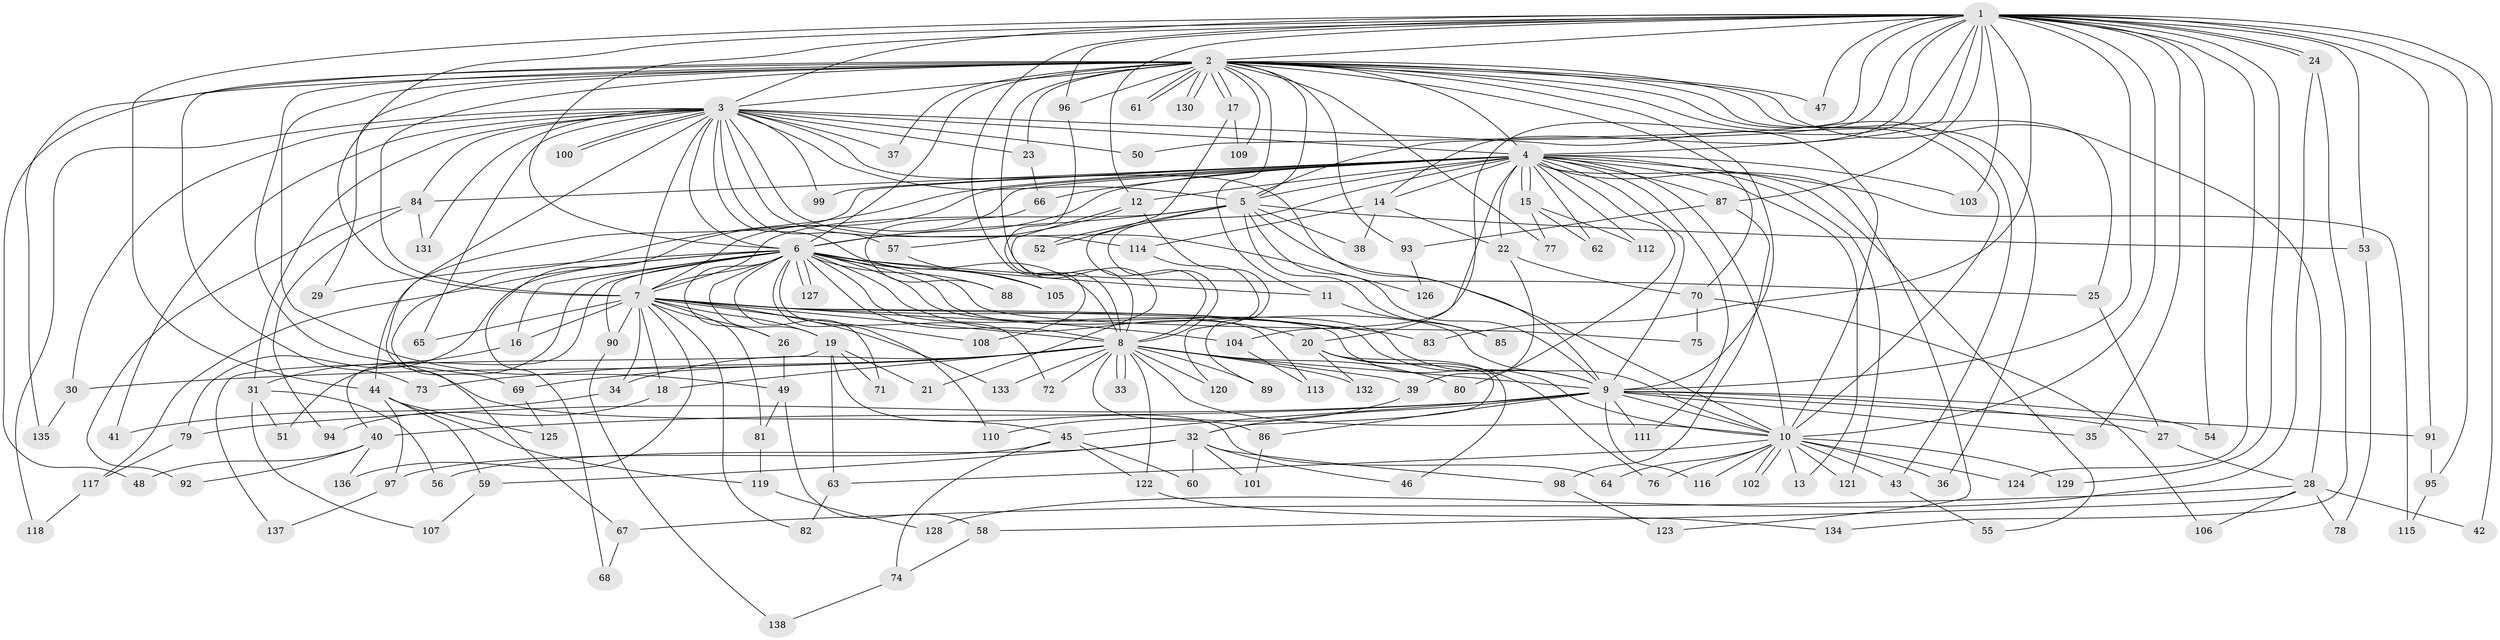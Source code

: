 // coarse degree distribution, {32: 0.010416666666666666, 42: 0.010416666666666666, 2: 0.5520833333333334, 4: 0.03125, 5: 0.041666666666666664, 1: 0.11458333333333333, 7: 0.010416666666666666, 25: 0.010416666666666666, 3: 0.19791666666666666, 6: 0.010416666666666666, 18: 0.010416666666666666}
// Generated by graph-tools (version 1.1) at 2025/46/03/04/25 21:46:39]
// undirected, 138 vertices, 301 edges
graph export_dot {
graph [start="1"]
  node [color=gray90,style=filled];
  1;
  2;
  3;
  4;
  5;
  6;
  7;
  8;
  9;
  10;
  11;
  12;
  13;
  14;
  15;
  16;
  17;
  18;
  19;
  20;
  21;
  22;
  23;
  24;
  25;
  26;
  27;
  28;
  29;
  30;
  31;
  32;
  33;
  34;
  35;
  36;
  37;
  38;
  39;
  40;
  41;
  42;
  43;
  44;
  45;
  46;
  47;
  48;
  49;
  50;
  51;
  52;
  53;
  54;
  55;
  56;
  57;
  58;
  59;
  60;
  61;
  62;
  63;
  64;
  65;
  66;
  67;
  68;
  69;
  70;
  71;
  72;
  73;
  74;
  75;
  76;
  77;
  78;
  79;
  80;
  81;
  82;
  83;
  84;
  85;
  86;
  87;
  88;
  89;
  90;
  91;
  92;
  93;
  94;
  95;
  96;
  97;
  98;
  99;
  100;
  101;
  102;
  103;
  104;
  105;
  106;
  107;
  108;
  109;
  110;
  111;
  112;
  113;
  114;
  115;
  116;
  117;
  118;
  119;
  120;
  121;
  122;
  123;
  124;
  125;
  126;
  127;
  128;
  129;
  130;
  131;
  132;
  133;
  134;
  135;
  136;
  137;
  138;
  1 -- 2;
  1 -- 3;
  1 -- 4;
  1 -- 5;
  1 -- 6;
  1 -- 7;
  1 -- 8;
  1 -- 9;
  1 -- 10;
  1 -- 12;
  1 -- 14;
  1 -- 20;
  1 -- 24;
  1 -- 24;
  1 -- 35;
  1 -- 42;
  1 -- 44;
  1 -- 47;
  1 -- 50;
  1 -- 53;
  1 -- 54;
  1 -- 83;
  1 -- 87;
  1 -- 91;
  1 -- 95;
  1 -- 96;
  1 -- 103;
  1 -- 124;
  1 -- 129;
  2 -- 3;
  2 -- 4;
  2 -- 5;
  2 -- 6;
  2 -- 7;
  2 -- 8;
  2 -- 9;
  2 -- 10;
  2 -- 11;
  2 -- 17;
  2 -- 17;
  2 -- 23;
  2 -- 25;
  2 -- 28;
  2 -- 29;
  2 -- 36;
  2 -- 37;
  2 -- 43;
  2 -- 45;
  2 -- 47;
  2 -- 48;
  2 -- 49;
  2 -- 61;
  2 -- 61;
  2 -- 70;
  2 -- 73;
  2 -- 77;
  2 -- 93;
  2 -- 96;
  2 -- 109;
  2 -- 130;
  2 -- 130;
  2 -- 135;
  3 -- 4;
  3 -- 5;
  3 -- 6;
  3 -- 7;
  3 -- 8;
  3 -- 9;
  3 -- 10;
  3 -- 23;
  3 -- 30;
  3 -- 31;
  3 -- 37;
  3 -- 41;
  3 -- 50;
  3 -- 57;
  3 -- 65;
  3 -- 67;
  3 -- 84;
  3 -- 99;
  3 -- 100;
  3 -- 100;
  3 -- 114;
  3 -- 118;
  3 -- 126;
  3 -- 131;
  4 -- 5;
  4 -- 6;
  4 -- 7;
  4 -- 8;
  4 -- 9;
  4 -- 10;
  4 -- 12;
  4 -- 13;
  4 -- 14;
  4 -- 15;
  4 -- 15;
  4 -- 22;
  4 -- 44;
  4 -- 55;
  4 -- 62;
  4 -- 66;
  4 -- 68;
  4 -- 69;
  4 -- 80;
  4 -- 84;
  4 -- 87;
  4 -- 99;
  4 -- 103;
  4 -- 104;
  4 -- 111;
  4 -- 112;
  4 -- 115;
  4 -- 121;
  4 -- 123;
  5 -- 6;
  5 -- 7;
  5 -- 8;
  5 -- 9;
  5 -- 10;
  5 -- 38;
  5 -- 52;
  5 -- 53;
  5 -- 85;
  6 -- 7;
  6 -- 8;
  6 -- 9;
  6 -- 10;
  6 -- 11;
  6 -- 16;
  6 -- 19;
  6 -- 20;
  6 -- 25;
  6 -- 26;
  6 -- 29;
  6 -- 40;
  6 -- 51;
  6 -- 71;
  6 -- 72;
  6 -- 75;
  6 -- 79;
  6 -- 88;
  6 -- 90;
  6 -- 105;
  6 -- 110;
  6 -- 113;
  6 -- 117;
  6 -- 127;
  6 -- 127;
  7 -- 8;
  7 -- 9;
  7 -- 10;
  7 -- 16;
  7 -- 18;
  7 -- 19;
  7 -- 26;
  7 -- 34;
  7 -- 65;
  7 -- 81;
  7 -- 82;
  7 -- 83;
  7 -- 90;
  7 -- 104;
  7 -- 108;
  7 -- 133;
  7 -- 136;
  8 -- 9;
  8 -- 10;
  8 -- 18;
  8 -- 30;
  8 -- 33;
  8 -- 33;
  8 -- 34;
  8 -- 39;
  8 -- 69;
  8 -- 72;
  8 -- 73;
  8 -- 80;
  8 -- 86;
  8 -- 89;
  8 -- 120;
  8 -- 122;
  8 -- 132;
  8 -- 133;
  9 -- 10;
  9 -- 27;
  9 -- 32;
  9 -- 35;
  9 -- 40;
  9 -- 45;
  9 -- 54;
  9 -- 79;
  9 -- 86;
  9 -- 91;
  9 -- 111;
  9 -- 116;
  10 -- 13;
  10 -- 36;
  10 -- 43;
  10 -- 63;
  10 -- 64;
  10 -- 76;
  10 -- 102;
  10 -- 102;
  10 -- 116;
  10 -- 121;
  10 -- 124;
  10 -- 129;
  11 -- 85;
  12 -- 21;
  12 -- 57;
  12 -- 89;
  14 -- 22;
  14 -- 38;
  14 -- 114;
  15 -- 62;
  15 -- 77;
  15 -- 112;
  16 -- 31;
  17 -- 52;
  17 -- 109;
  18 -- 94;
  19 -- 21;
  19 -- 63;
  19 -- 64;
  19 -- 71;
  19 -- 137;
  20 -- 32;
  20 -- 46;
  20 -- 76;
  20 -- 132;
  22 -- 39;
  22 -- 70;
  23 -- 66;
  24 -- 128;
  24 -- 134;
  25 -- 27;
  26 -- 49;
  27 -- 28;
  28 -- 42;
  28 -- 58;
  28 -- 67;
  28 -- 78;
  28 -- 106;
  30 -- 135;
  31 -- 51;
  31 -- 56;
  31 -- 107;
  32 -- 46;
  32 -- 56;
  32 -- 59;
  32 -- 60;
  32 -- 98;
  32 -- 101;
  34 -- 41;
  39 -- 110;
  40 -- 48;
  40 -- 92;
  40 -- 136;
  43 -- 55;
  44 -- 59;
  44 -- 97;
  44 -- 119;
  44 -- 125;
  45 -- 60;
  45 -- 74;
  45 -- 97;
  45 -- 122;
  49 -- 58;
  49 -- 81;
  53 -- 78;
  57 -- 105;
  58 -- 74;
  59 -- 107;
  63 -- 82;
  66 -- 88;
  67 -- 68;
  69 -- 125;
  70 -- 75;
  70 -- 106;
  74 -- 138;
  79 -- 117;
  81 -- 119;
  84 -- 92;
  84 -- 94;
  84 -- 131;
  86 -- 101;
  87 -- 93;
  87 -- 98;
  90 -- 138;
  91 -- 95;
  93 -- 126;
  95 -- 115;
  96 -- 108;
  97 -- 137;
  98 -- 123;
  104 -- 113;
  114 -- 120;
  117 -- 118;
  119 -- 128;
  122 -- 134;
}
